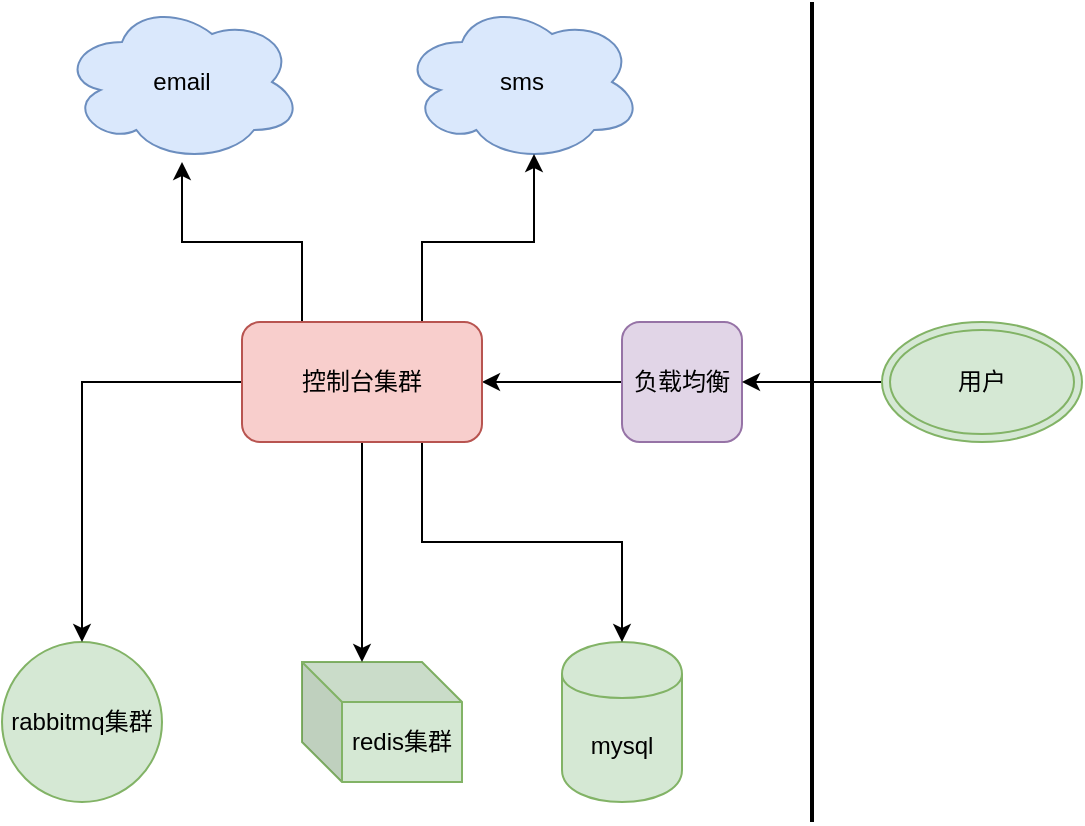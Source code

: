 <mxfile version="12.1.2" type="github" pages="1">
  <diagram id="EHGtMJ0qzdUWasOliFA4" name="Page-1">
    <mxGraphModel dx="1102" dy="614" grid="1" gridSize="10" guides="1" tooltips="1" connect="1" arrows="1" fold="1" page="1" pageScale="1" pageWidth="827" pageHeight="1169" math="0" shadow="0">
      <root>
        <mxCell id="0"/>
        <mxCell id="1" parent="0"/>
        <mxCell id="20i8F2VBR_8pb6ppFjBq-8" value="" style="edgeStyle=orthogonalEdgeStyle;rounded=0;orthogonalLoop=1;jettySize=auto;html=1;" edge="1" parent="1" source="skDeUB5uUxdcTpCQxtGw-1" target="20i8F2VBR_8pb6ppFjBq-7">
          <mxGeometry relative="1" as="geometry"/>
        </mxCell>
        <mxCell id="skDeUB5uUxdcTpCQxtGw-1" value="负载均衡" style="rounded=1;whiteSpace=wrap;html=1;fillColor=#e1d5e7;strokeColor=#9673a6;" parent="1" vertex="1">
          <mxGeometry x="460" y="240" width="60" height="60" as="geometry"/>
        </mxCell>
        <mxCell id="skDeUB5uUxdcTpCQxtGw-2" value="" style="line;strokeWidth=2;direction=south;html=1;" parent="1" vertex="1">
          <mxGeometry x="550" y="80" width="10" height="410" as="geometry"/>
        </mxCell>
        <mxCell id="skDeUB5uUxdcTpCQxtGw-4" value="" style="edgeStyle=orthogonalEdgeStyle;rounded=0;orthogonalLoop=1;jettySize=auto;html=1;" parent="1" source="skDeUB5uUxdcTpCQxtGw-3" target="skDeUB5uUxdcTpCQxtGw-1" edge="1">
          <mxGeometry relative="1" as="geometry"/>
        </mxCell>
        <mxCell id="skDeUB5uUxdcTpCQxtGw-3" value="用户" style="ellipse;shape=doubleEllipse;whiteSpace=wrap;html=1;fillColor=#d5e8d4;strokeColor=#82b366;" parent="1" vertex="1">
          <mxGeometry x="590" y="240" width="100" height="60" as="geometry"/>
        </mxCell>
        <mxCell id="20i8F2VBR_8pb6ppFjBq-1" value="mysql" style="shape=cylinder;whiteSpace=wrap;html=1;boundedLbl=1;backgroundOutline=1;fillColor=#d5e8d4;strokeColor=#82b366;" vertex="1" parent="1">
          <mxGeometry x="430" y="400" width="60" height="80" as="geometry"/>
        </mxCell>
        <mxCell id="20i8F2VBR_8pb6ppFjBq-2" value="rabbitmq集群" style="ellipse;whiteSpace=wrap;html=1;aspect=fixed;fillColor=#d5e8d4;strokeColor=#82b366;" vertex="1" parent="1">
          <mxGeometry x="150" y="400" width="80" height="80" as="geometry"/>
        </mxCell>
        <mxCell id="20i8F2VBR_8pb6ppFjBq-3" value="sms" style="ellipse;shape=cloud;whiteSpace=wrap;html=1;fillColor=#dae8fc;strokeColor=#6c8ebf;" vertex="1" parent="1">
          <mxGeometry x="350" y="80" width="120" height="80" as="geometry"/>
        </mxCell>
        <mxCell id="20i8F2VBR_8pb6ppFjBq-4" value="email" style="ellipse;shape=cloud;whiteSpace=wrap;html=1;fillColor=#dae8fc;strokeColor=#6c8ebf;" vertex="1" parent="1">
          <mxGeometry x="180" y="80" width="120" height="80" as="geometry"/>
        </mxCell>
        <mxCell id="20i8F2VBR_8pb6ppFjBq-5" value="redis集群" style="shape=cube;whiteSpace=wrap;html=1;boundedLbl=1;backgroundOutline=1;darkOpacity=0.05;darkOpacity2=0.1;fillColor=#d5e8d4;strokeColor=#82b366;" vertex="1" parent="1">
          <mxGeometry x="300" y="410" width="80" height="60" as="geometry"/>
        </mxCell>
        <mxCell id="20i8F2VBR_8pb6ppFjBq-10" value="" style="edgeStyle=orthogonalEdgeStyle;rounded=0;orthogonalLoop=1;jettySize=auto;html=1;entryX=0.55;entryY=0.95;entryDx=0;entryDy=0;entryPerimeter=0;exitX=0.75;exitY=0;exitDx=0;exitDy=0;" edge="1" parent="1" source="20i8F2VBR_8pb6ppFjBq-7" target="20i8F2VBR_8pb6ppFjBq-3">
          <mxGeometry relative="1" as="geometry"/>
        </mxCell>
        <mxCell id="20i8F2VBR_8pb6ppFjBq-12" value="" style="edgeStyle=orthogonalEdgeStyle;rounded=0;orthogonalLoop=1;jettySize=auto;html=1;exitX=0.25;exitY=0;exitDx=0;exitDy=0;" edge="1" parent="1" source="20i8F2VBR_8pb6ppFjBq-7" target="20i8F2VBR_8pb6ppFjBq-4">
          <mxGeometry relative="1" as="geometry"/>
        </mxCell>
        <mxCell id="20i8F2VBR_8pb6ppFjBq-14" value="" style="edgeStyle=orthogonalEdgeStyle;rounded=0;orthogonalLoop=1;jettySize=auto;html=1;entryX=0.5;entryY=0;entryDx=0;entryDy=0;" edge="1" parent="1" source="20i8F2VBR_8pb6ppFjBq-7" target="20i8F2VBR_8pb6ppFjBq-2">
          <mxGeometry relative="1" as="geometry">
            <mxPoint x="330" y="380" as="targetPoint"/>
          </mxGeometry>
        </mxCell>
        <mxCell id="20i8F2VBR_8pb6ppFjBq-16" value="" style="edgeStyle=orthogonalEdgeStyle;rounded=0;orthogonalLoop=1;jettySize=auto;html=1;entryX=0;entryY=0;entryDx=30;entryDy=0;entryPerimeter=0;" edge="1" parent="1" source="20i8F2VBR_8pb6ppFjBq-7" target="20i8F2VBR_8pb6ppFjBq-5">
          <mxGeometry relative="1" as="geometry">
            <mxPoint x="330" y="380" as="targetPoint"/>
          </mxGeometry>
        </mxCell>
        <mxCell id="20i8F2VBR_8pb6ppFjBq-19" style="edgeStyle=orthogonalEdgeStyle;rounded=0;orthogonalLoop=1;jettySize=auto;html=1;exitX=0.75;exitY=1;exitDx=0;exitDy=0;entryX=0.5;entryY=0;entryDx=0;entryDy=0;" edge="1" parent="1" source="20i8F2VBR_8pb6ppFjBq-7" target="20i8F2VBR_8pb6ppFjBq-1">
          <mxGeometry relative="1" as="geometry"/>
        </mxCell>
        <mxCell id="20i8F2VBR_8pb6ppFjBq-7" value="控制台集群" style="rounded=1;whiteSpace=wrap;html=1;fillColor=#f8cecc;strokeColor=#b85450;" vertex="1" parent="1">
          <mxGeometry x="270" y="240" width="120" height="60" as="geometry"/>
        </mxCell>
      </root>
    </mxGraphModel>
  </diagram>
</mxfile>
